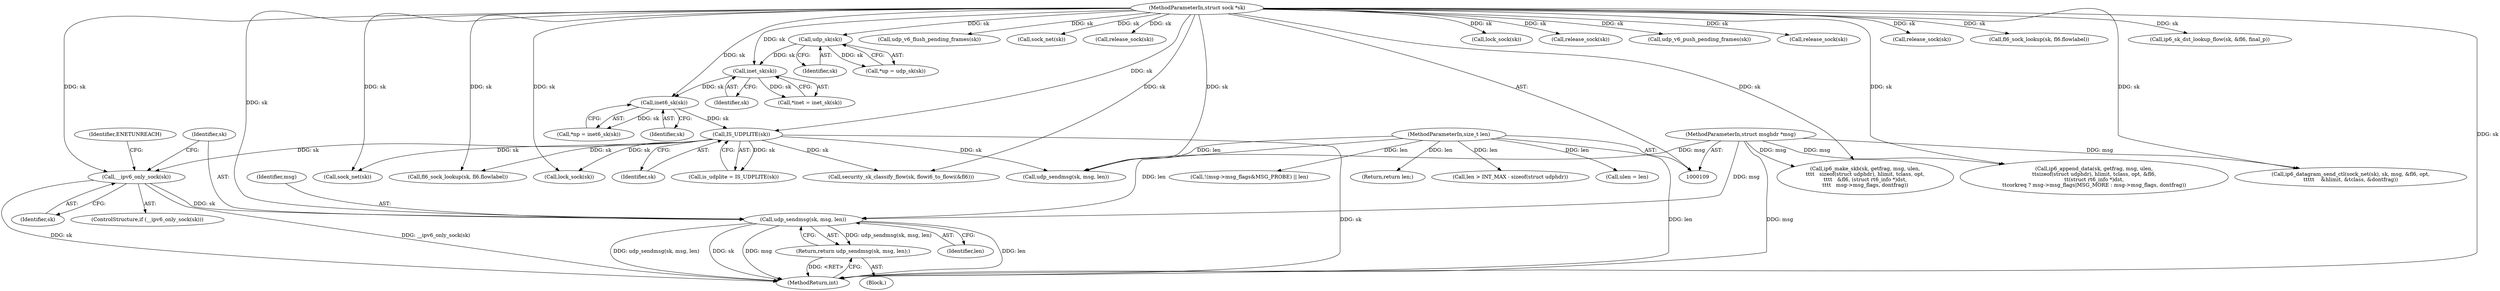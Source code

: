 digraph "0_linux_45f6fad84cc305103b28d73482b344d7f5b76f39_18@API" {
"1000328" [label="(Call,udp_sendmsg(sk, msg, len))"];
"1000322" [label="(Call,__ipv6_only_sock(sk))"];
"1000192" [label="(Call,IS_UDPLITE(sk))"];
"1000128" [label="(Call,inet6_sk(sk))"];
"1000123" [label="(Call,inet_sk(sk))"];
"1000118" [label="(Call,udp_sk(sk))"];
"1000110" [label="(MethodParameterIn,struct sock *sk)"];
"1000111" [label="(MethodParameterIn,struct msghdr *msg)"];
"1000112" [label="(MethodParameterIn,size_t len)"];
"1000327" [label="(Return,return udp_sendmsg(sk, msg, len);)"];
"1000327" [label="(Return,return udp_sendmsg(sk, msg, len);)"];
"1000278" [label="(Block,)"];
"1000121" [label="(Call,*inet = inet_sk(sk))"];
"1000326" [label="(Identifier,ENETUNREACH)"];
"1000126" [label="(Call,*np = inet6_sk(sk))"];
"1000330" [label="(Identifier,msg)"];
"1000321" [label="(ControlStructure,if (__ipv6_only_sock(sk)))"];
"1000128" [label="(Call,inet6_sk(sk))"];
"1000938" [label="(Call,udp_v6_flush_pending_frames(sk))"];
"1000331" [label="(Identifier,len)"];
"1001020" [label="(Call,sock_net(sk))"];
"1000380" [label="(Call,release_sock(sk))"];
"1000111" [label="(MethodParameterIn,struct msghdr *msg)"];
"1000837" [label="(Call,ip6_make_skb(sk, getfrag, msg, ulen,\n\t\t\t\t   sizeof(struct udphdr), hlimit, tclass, opt,\n\t\t\t\t   &fl6, (struct rt6_info *)dst,\n\t\t\t\t   msg->msg_flags, dontfrag))"];
"1000323" [label="(Identifier,sk)"];
"1000110" [label="(MethodParameterIn,struct sock *sk)"];
"1000871" [label="(Call,lock_sock(sk))"];
"1000190" [label="(Call,is_udplite = IS_UDPLITE(sk))"];
"1000119" [label="(Identifier,sk)"];
"1000118" [label="(Call,udp_sk(sk))"];
"1000449" [label="(Call,fl6_sock_lookup(sk, fl6.flowlabel))"];
"1000589" [label="(Call,ip6_datagram_send_ctl(sock_net(sk), sk, msg, &fl6, opt,\n\t\t\t\t\t    &hlimit, &tclass, &dontfrag))"];
"1000879" [label="(Call,release_sock(sk))"];
"1000124" [label="(Identifier,sk)"];
"1000129" [label="(Identifier,sk)"];
"1000344" [label="(Call,len > INT_MAX - sizeof(struct udphdr))"];
"1000112" [label="(MethodParameterIn,size_t len)"];
"1000322" [label="(Call,__ipv6_only_sock(sk))"];
"1001043" [label="(MethodReturn,int)"];
"1000116" [label="(Call,*up = udp_sk(sk))"];
"1000329" [label="(Identifier,sk)"];
"1000946" [label="(Call,udp_v6_push_pending_frames(sk))"];
"1000154" [label="(Call,ulen = len)"];
"1001030" [label="(Call,!(msg->msg_flags&MSG_PROBE) || len)"];
"1000192" [label="(Call,IS_UDPLITE(sk))"];
"1000974" [label="(Call,release_sock(sk))"];
"1001002" [label="(Return,return len;)"];
"1000778" [label="(Call,security_sk_classify_flow(sk, flowi6_to_flowi(&fl6)))"];
"1000339" [label="(Call,udp_sendmsg(sk, msg, len))"];
"1000910" [label="(Call,ip6_append_data(sk, getfrag, msg, ulen,\n\t\tsizeof(struct udphdr), hlimit, tclass, opt, &fl6,\n\t\t(struct rt6_info *)dst,\n\t\tcorkreq ? msg->msg_flags|MSG_MORE : msg->msg_flags, dontfrag))"];
"1000328" [label="(Call,udp_sendmsg(sk, msg, len))"];
"1000193" [label="(Identifier,sk)"];
"1000389" [label="(Call,release_sock(sk))"];
"1000123" [label="(Call,inet_sk(sk))"];
"1000624" [label="(Call,fl6_sock_lookup(sk, fl6.flowlabel))"];
"1000590" [label="(Call,sock_net(sk))"];
"1000785" [label="(Call,ip6_sk_dst_lookup_flow(sk, &fl6, final_p))"];
"1000364" [label="(Call,lock_sock(sk))"];
"1000328" -> "1000327"  [label="AST: "];
"1000328" -> "1000331"  [label="CFG: "];
"1000329" -> "1000328"  [label="AST: "];
"1000330" -> "1000328"  [label="AST: "];
"1000331" -> "1000328"  [label="AST: "];
"1000327" -> "1000328"  [label="CFG: "];
"1000328" -> "1001043"  [label="DDG: len"];
"1000328" -> "1001043"  [label="DDG: udp_sendmsg(sk, msg, len)"];
"1000328" -> "1001043"  [label="DDG: sk"];
"1000328" -> "1001043"  [label="DDG: msg"];
"1000328" -> "1000327"  [label="DDG: udp_sendmsg(sk, msg, len)"];
"1000322" -> "1000328"  [label="DDG: sk"];
"1000110" -> "1000328"  [label="DDG: sk"];
"1000111" -> "1000328"  [label="DDG: msg"];
"1000112" -> "1000328"  [label="DDG: len"];
"1000322" -> "1000321"  [label="AST: "];
"1000322" -> "1000323"  [label="CFG: "];
"1000323" -> "1000322"  [label="AST: "];
"1000326" -> "1000322"  [label="CFG: "];
"1000329" -> "1000322"  [label="CFG: "];
"1000322" -> "1001043"  [label="DDG: __ipv6_only_sock(sk)"];
"1000322" -> "1001043"  [label="DDG: sk"];
"1000192" -> "1000322"  [label="DDG: sk"];
"1000110" -> "1000322"  [label="DDG: sk"];
"1000192" -> "1000190"  [label="AST: "];
"1000192" -> "1000193"  [label="CFG: "];
"1000193" -> "1000192"  [label="AST: "];
"1000190" -> "1000192"  [label="CFG: "];
"1000192" -> "1001043"  [label="DDG: sk"];
"1000192" -> "1000190"  [label="DDG: sk"];
"1000128" -> "1000192"  [label="DDG: sk"];
"1000110" -> "1000192"  [label="DDG: sk"];
"1000192" -> "1000339"  [label="DDG: sk"];
"1000192" -> "1000364"  [label="DDG: sk"];
"1000192" -> "1000449"  [label="DDG: sk"];
"1000192" -> "1000590"  [label="DDG: sk"];
"1000192" -> "1000778"  [label="DDG: sk"];
"1000128" -> "1000126"  [label="AST: "];
"1000128" -> "1000129"  [label="CFG: "];
"1000129" -> "1000128"  [label="AST: "];
"1000126" -> "1000128"  [label="CFG: "];
"1000128" -> "1000126"  [label="DDG: sk"];
"1000123" -> "1000128"  [label="DDG: sk"];
"1000110" -> "1000128"  [label="DDG: sk"];
"1000123" -> "1000121"  [label="AST: "];
"1000123" -> "1000124"  [label="CFG: "];
"1000124" -> "1000123"  [label="AST: "];
"1000121" -> "1000123"  [label="CFG: "];
"1000123" -> "1000121"  [label="DDG: sk"];
"1000118" -> "1000123"  [label="DDG: sk"];
"1000110" -> "1000123"  [label="DDG: sk"];
"1000118" -> "1000116"  [label="AST: "];
"1000118" -> "1000119"  [label="CFG: "];
"1000119" -> "1000118"  [label="AST: "];
"1000116" -> "1000118"  [label="CFG: "];
"1000118" -> "1000116"  [label="DDG: sk"];
"1000110" -> "1000118"  [label="DDG: sk"];
"1000110" -> "1000109"  [label="AST: "];
"1000110" -> "1001043"  [label="DDG: sk"];
"1000110" -> "1000339"  [label="DDG: sk"];
"1000110" -> "1000364"  [label="DDG: sk"];
"1000110" -> "1000380"  [label="DDG: sk"];
"1000110" -> "1000389"  [label="DDG: sk"];
"1000110" -> "1000449"  [label="DDG: sk"];
"1000110" -> "1000590"  [label="DDG: sk"];
"1000110" -> "1000589"  [label="DDG: sk"];
"1000110" -> "1000624"  [label="DDG: sk"];
"1000110" -> "1000778"  [label="DDG: sk"];
"1000110" -> "1000785"  [label="DDG: sk"];
"1000110" -> "1000837"  [label="DDG: sk"];
"1000110" -> "1000871"  [label="DDG: sk"];
"1000110" -> "1000879"  [label="DDG: sk"];
"1000110" -> "1000910"  [label="DDG: sk"];
"1000110" -> "1000938"  [label="DDG: sk"];
"1000110" -> "1000946"  [label="DDG: sk"];
"1000110" -> "1000974"  [label="DDG: sk"];
"1000110" -> "1001020"  [label="DDG: sk"];
"1000111" -> "1000109"  [label="AST: "];
"1000111" -> "1001043"  [label="DDG: msg"];
"1000111" -> "1000339"  [label="DDG: msg"];
"1000111" -> "1000589"  [label="DDG: msg"];
"1000111" -> "1000837"  [label="DDG: msg"];
"1000111" -> "1000910"  [label="DDG: msg"];
"1000112" -> "1000109"  [label="AST: "];
"1000112" -> "1001043"  [label="DDG: len"];
"1000112" -> "1000154"  [label="DDG: len"];
"1000112" -> "1000339"  [label="DDG: len"];
"1000112" -> "1000344"  [label="DDG: len"];
"1000112" -> "1001002"  [label="DDG: len"];
"1000112" -> "1001030"  [label="DDG: len"];
"1000327" -> "1000278"  [label="AST: "];
"1001043" -> "1000327"  [label="CFG: "];
"1000327" -> "1001043"  [label="DDG: <RET>"];
}

